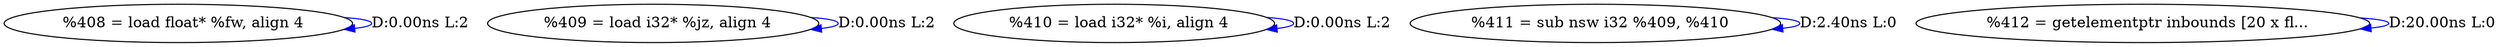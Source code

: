 digraph {
Node0x2d313a0[label="  %408 = load float* %fw, align 4"];
Node0x2d313a0 -> Node0x2d313a0[label="D:0.00ns L:2",color=blue];
Node0x2d31480[label="  %409 = load i32* %jz, align 4"];
Node0x2d31480 -> Node0x2d31480[label="D:0.00ns L:2",color=blue];
Node0x2d31560[label="  %410 = load i32* %i, align 4"];
Node0x2d31560 -> Node0x2d31560[label="D:0.00ns L:2",color=blue];
Node0x2d31640[label="  %411 = sub nsw i32 %409, %410"];
Node0x2d31640 -> Node0x2d31640[label="D:2.40ns L:0",color=blue];
Node0x2d31720[label="  %412 = getelementptr inbounds [20 x fl..."];
Node0x2d31720 -> Node0x2d31720[label="D:20.00ns L:0",color=blue];
}
